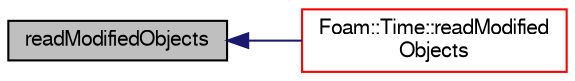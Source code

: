 digraph "readModifiedObjects"
{
  bgcolor="transparent";
  edge [fontname="FreeSans",fontsize="10",labelfontname="FreeSans",labelfontsize="10"];
  node [fontname="FreeSans",fontsize="10",shape=record];
  rankdir="LR";
  Node1 [label="readModifiedObjects",height=0.2,width=0.4,color="black", fillcolor="grey75", style="filled" fontcolor="black"];
  Node1 -> Node2 [dir="back",color="midnightblue",fontsize="10",style="solid",fontname="FreeSans"];
  Node2 [label="Foam::Time::readModified\lObjects",height=0.2,width=0.4,color="red",URL="$a02535.html#ad42b9316f3704237d26cd99245d49d61",tooltip="Read the objects that have been modified. "];
}
